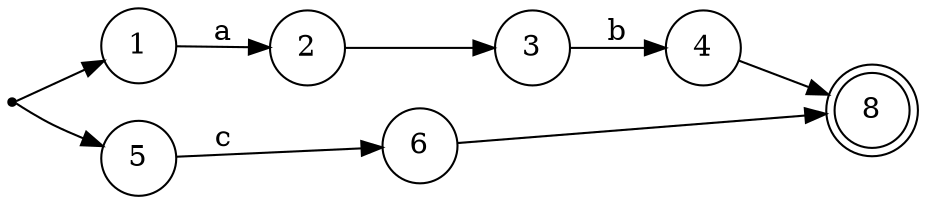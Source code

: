 digraph NFA {
rankdir=LR;
1 [shape=circle];
2 [shape=circle];
3 [shape=circle];
4 [shape=circle];
5 [shape=circle];
6 [shape=circle];
7 [shape=point];
8 [shape=doublecircle];
1 -> 2 [label="a"];
2 -> 3 [label=" "];
3 -> 4 [label="b"];
4 -> 8 [label=" "];
5 -> 6 [label="c"];
6 -> 8 [label=" "];
7 -> 1 [label=" "];
7 -> 5 [label=" "];
}
